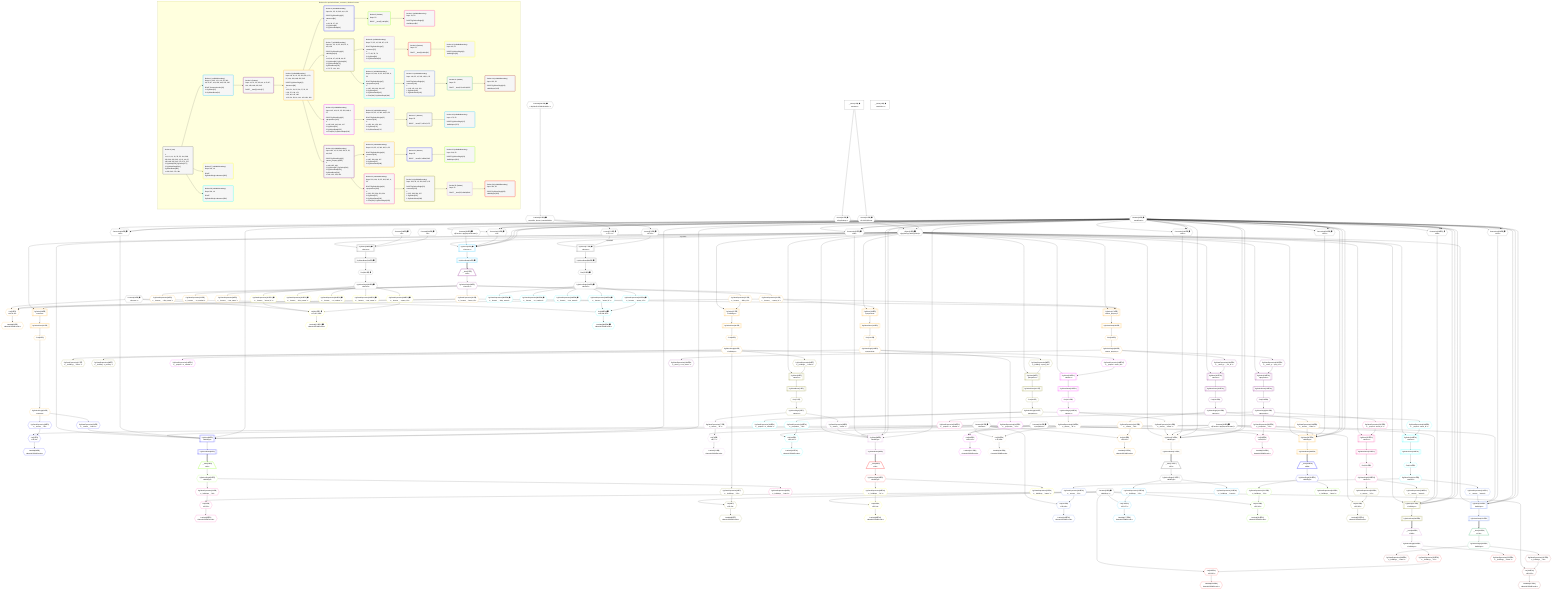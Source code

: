 %%{init: {'themeVariables': { 'fontSize': '12px'}}}%%
graph TD
    classDef path fill:#eee,stroke:#000,color:#000
    classDef plan fill:#fff,stroke-width:1px,color:#000
    classDef itemplan fill:#fff,stroke-width:2px,color:#000
    classDef unbatchedplan fill:#dff,stroke-width:1px,color:#000
    classDef sideeffectplan fill:#fcc,stroke-width:2px,color:#000
    classDef bucket fill:#f6f6f6,color:#000,stroke-width:2px,text-align:left


    %% plan dependencies
    Connection13{{"Connection[13∈0] ➊<br />ᐸ9ᐳ"}}:::plan
    Constant6{{"Constant[6∈0] ➊<br />ᐸundefinedᐳ"}}:::plan
    Constant6 & Constant6 & Constant6 --> Connection13
    Connection46{{"Connection[46∈0] ➊<br />ᐸ42ᐳ"}}:::plan
    Constant6 & Constant6 & Constant6 --> Connection46
    Connection87{{"Connection[87∈0] ➊<br />ᐸ83ᐳ"}}:::plan
    Constant6 & Constant6 & Constant6 --> Connection87
    Connection128{{"Connection[128∈0] ➊<br />ᐸ124ᐳ"}}:::plan
    Constant6 & Constant6 & Constant6 --> Connection128
    Connection168{{"Connection[168∈0] ➊<br />ᐸ164ᐳ"}}:::plan
    Constant6 & Constant6 & Constant6 --> Connection168
    Connection205{{"Connection[205∈0] ➊<br />ᐸ201ᐳ"}}:::plan
    Constant6 & Constant6 & Constant6 --> Connection205
    Connection245{{"Connection[245∈0] ➊<br />ᐸ241ᐳ"}}:::plan
    Constant6 & Constant6 & Constant6 --> Connection245
    PgSelect258[["PgSelect[258∈0] ➊<br />ᐸhousesᐳ"]]:::plan
    Object12{{"Object[12∈0] ➊<br />ᐸ{pgSettings,withPgClient}ᐳ"}}:::plan
    Constant298{{"Constant[298∈0] ➊<br />ᐸ2ᐳ"}}:::plan
    Constant299{{"Constant[299∈0] ➊<br />ᐸ3ᐳ"}}:::plan
    Object12 & Constant298 & Constant299 --> PgSelect258
    PgSelect277[["PgSelect[277∈0] ➊<br />ᐸhousesᐳ"]]:::plan
    Access273{{"Access[273∈0] ➊<br />ᐸ272.1ᐳ"}}:::plan
    Access275{{"Access[275∈0] ➊<br />ᐸ272.2ᐳ"}}:::plan
    Object12 -->|rejectNull| PgSelect277
    Access273 -->|rejectNull| PgSelect277
    Access275 --> PgSelect277
    Access10{{"Access[10∈0] ➊<br />ᐸ2.pgSettingsᐳ"}}:::plan
    Access11{{"Access[11∈0] ➊<br />ᐸ2.withPgClientᐳ"}}:::plan
    Access10 & Access11 --> Object12
    __Value2["__Value[2∈0] ➊<br />ᐸcontextᐳ"]:::plan
    __Value2 --> Access10
    __Value2 --> Access11
    First260{{"First[260∈0] ➊"}}:::plan
    PgSelectRows261[["PgSelectRows[261∈0] ➊"]]:::plan
    PgSelectRows261 --> First260
    PgSelect258 --> PgSelectRows261
    PgSelectSingle262{{"PgSelectSingle[262∈0] ➊<br />ᐸhousesᐳ"}}:::plan
    First260 --> PgSelectSingle262
    Lambda272{{"Lambda[272∈0] ➊<br />ᐸspecifier_House_base64JSONᐳ"}}:::plan
    Constant300{{"Constant[300∈0] ➊<br />ᐸ'WyJob3VzZXMiLDIsM10='ᐳ"}}:::plan
    Constant300 --> Lambda272
    Lambda272 --> Access273
    Lambda272 --> Access275
    First279{{"First[279∈0] ➊"}}:::plan
    PgSelectRows280[["PgSelectRows[280∈0] ➊"]]:::plan
    PgSelectRows280 --> First279
    PgSelect277 --> PgSelectRows280
    PgSelectSingle281{{"PgSelectSingle[281∈0] ➊<br />ᐸhousesᐳ"}}:::plan
    First279 --> PgSelectSingle281
    __Value4["__Value[4∈0] ➊<br />ᐸrootValueᐳ"]:::plan
    Constant19{{"Constant[19∈0] ➊<br />ᐸ'houses'ᐳ"}}:::plan
    Constant35{{"Constant[35∈0] ➊<br />ᐸ'streets'ᐳ"}}:::plan
    Constant52{{"Constant[52∈0] ➊<br />ᐸ'buildings'ᐳ"}}:::plan
    Constant104{{"Constant[104∈0] ➊<br />ᐸ'properties'ᐳ"}}:::plan
    Constant302{{"Constant[302∈0] ➊<br />ᐸ[Function: applyInputConstant]ᐳ"}}:::plan
    Constant303{{"Constant[303∈0] ➊<br />ᐸ[Function: applyInputConstant]ᐳ"}}:::plan
    PgSelect15[["PgSelect[15∈1] ➊<br />ᐸhousesᐳ"]]:::plan
    Object12 & Constant302 & Connection13 & Constant6 & Constant6 & Constant6 --> PgSelect15
    PgSelectRows16[["PgSelectRows[16∈1] ➊"]]:::plan
    PgSelect15 --> PgSelectRows16
    __Item17[/"__Item[17∈2]<br />ᐸ16ᐳ"\]:::itemplan
    PgSelectRows16 ==> __Item17
    PgSelectSingle18{{"PgSelectSingle[18∈2]<br />ᐸhousesᐳ"}}:::plan
    __Item17 --> PgSelectSingle18
    List22{{"List[22∈3]<br />ᐸ19,20,21ᐳ"}}:::plan
    PgClassExpression20{{"PgClassExpression[20∈3]<br />ᐸ__houses__.”street_id”ᐳ"}}:::plan
    PgClassExpression21{{"PgClassExpression[21∈3]<br />ᐸ__houses__...operty_id”ᐳ"}}:::plan
    Constant19 & PgClassExpression20 & PgClassExpression21 --> List22
    PgSelect179[["PgSelect[179∈3]<br />ᐸstreet_propertyᐳ"]]:::plan
    Object12 & PgClassExpression20 & PgClassExpression21 --> PgSelect179
    PgSelect28[["PgSelect[28∈3]<br />ᐸstreetsᐳ"]]:::plan
    Object12 & PgClassExpression20 --> PgSelect28
    PgSelect57[["PgSelect[57∈3]<br />ᐸbuildingsᐳ"]]:::plan
    PgClassExpression27{{"PgClassExpression[27∈3]<br />ᐸ__houses__...ilding_id”ᐳ"}}:::plan
    Object12 & PgClassExpression27 --> PgSelect57
    PgSelect139[["PgSelect[139∈3]<br />ᐸpropertiesᐳ"]]:::plan
    Object12 & PgClassExpression21 --> PgSelect139
    PgSelectSingle18 --> PgClassExpression20
    PgSelectSingle18 --> PgClassExpression21
    Lambda23{{"Lambda[23∈3]<br />ᐸbase64JSONEncodeᐳ"}}:::plan
    List22 --> Lambda23
    PgClassExpression24{{"PgClassExpression[24∈3]<br />ᐸ__houses__...ding_name”ᐳ"}}:::plan
    PgSelectSingle18 --> PgClassExpression24
    PgClassExpression25{{"PgClassExpression[25∈3]<br />ᐸ__houses__...or_number”ᐳ"}}:::plan
    PgSelectSingle18 --> PgClassExpression25
    PgClassExpression26{{"PgClassExpression[26∈3]<br />ᐸ__houses__...reet_name”ᐳ"}}:::plan
    PgSelectSingle18 --> PgClassExpression26
    PgSelectSingle18 --> PgClassExpression27
    First32{{"First[32∈3]"}}:::plan
    PgSelectRows33[["PgSelectRows[33∈3]"]]:::plan
    PgSelectRows33 --> First32
    PgSelect28 --> PgSelectRows33
    PgSelectSingle34{{"PgSelectSingle[34∈3]<br />ᐸstreetsᐳ"}}:::plan
    First32 --> PgSelectSingle34
    First59{{"First[59∈3]"}}:::plan
    PgSelectRows60[["PgSelectRows[60∈3]"]]:::plan
    PgSelectRows60 --> First59
    PgSelect57 --> PgSelectRows60
    PgSelectSingle61{{"PgSelectSingle[61∈3]<br />ᐸbuildingsᐳ"}}:::plan
    First59 --> PgSelectSingle61
    First141{{"First[141∈3]"}}:::plan
    PgSelectRows142[["PgSelectRows[142∈3]"]]:::plan
    PgSelectRows142 --> First141
    PgSelect139 --> PgSelectRows142
    PgSelectSingle143{{"PgSelectSingle[143∈3]<br />ᐸpropertiesᐳ"}}:::plan
    First141 --> PgSelectSingle143
    First181{{"First[181∈3]"}}:::plan
    PgSelectRows182[["PgSelectRows[182∈3]"]]:::plan
    PgSelectRows182 --> First181
    PgSelect179 --> PgSelectRows182
    PgSelectSingle183{{"PgSelectSingle[183∈3]<br />ᐸstreet_propertyᐳ"}}:::plan
    First181 --> PgSelectSingle183
    PgSelect48[["PgSelect[48∈4]<br />ᐸbuildingsᐳ"]]:::plan
    PgClassExpression39{{"PgClassExpression[39∈4]<br />ᐸ__streets__.”name”ᐳ"}}:::plan
    Object12 & PgClassExpression39 & Constant303 & Connection46 & Constant6 & Constant6 & Constant6 --> PgSelect48
    List37{{"List[37∈4]<br />ᐸ35,36ᐳ"}}:::plan
    PgClassExpression36{{"PgClassExpression[36∈4]<br />ᐸ__streets__.”id”ᐳ"}}:::plan
    Constant35 & PgClassExpression36 --> List37
    PgSelectSingle34 --> PgClassExpression36
    Lambda38{{"Lambda[38∈4]<br />ᐸbase64JSONEncodeᐳ"}}:::plan
    List37 --> Lambda38
    PgSelectSingle34 --> PgClassExpression39
    PgSelectRows49[["PgSelectRows[49∈4]"]]:::plan
    PgSelect48 --> PgSelectRows49
    __Item50[/"__Item[50∈5]<br />ᐸ49ᐳ"\]:::itemplan
    PgSelectRows49 ==> __Item50
    PgSelectSingle51{{"PgSelectSingle[51∈5]<br />ᐸbuildingsᐳ"}}:::plan
    __Item50 --> PgSelectSingle51
    List54{{"List[54∈6]<br />ᐸ52,53ᐳ"}}:::plan
    PgClassExpression53{{"PgClassExpression[53∈6]<br />ᐸ__buildings__.”id”ᐳ"}}:::plan
    Constant52 & PgClassExpression53 --> List54
    PgSelectSingle51 --> PgClassExpression53
    Lambda55{{"Lambda[55∈6]<br />ᐸbase64JSONEncodeᐳ"}}:::plan
    List54 --> Lambda55
    PgClassExpression56{{"PgClassExpression[56∈6]<br />ᐸ__buildings__.”name”ᐳ"}}:::plan
    PgSelectSingle51 --> PgClassExpression56
    List64{{"List[64∈7]<br />ᐸ52,63ᐳ"}}:::plan
    PgClassExpression63{{"PgClassExpression[63∈7]<br />ᐸ__buildings__.”id”ᐳ"}}:::plan
    Constant52 & PgClassExpression63 --> List64
    PgSelect69[["PgSelect[69∈7]<br />ᐸstreetsᐳ"]]:::plan
    PgClassExpression66{{"PgClassExpression[66∈7]<br />ᐸ__buildings__.”name”ᐳ"}}:::plan
    Object12 & PgClassExpression66 --> PgSelect69
    PgSelect99[["PgSelect[99∈7]<br />ᐸpropertiesᐳ"]]:::plan
    PgClassExpression98{{"PgClassExpression[98∈7]<br />ᐸ__building...operty_id”ᐳ"}}:::plan
    Object12 & PgClassExpression98 --> PgSelect99
    PgSelectSingle61 --> PgClassExpression63
    Lambda65{{"Lambda[65∈7]<br />ᐸbase64JSONEncodeᐳ"}}:::plan
    List64 --> Lambda65
    PgSelectSingle61 --> PgClassExpression66
    PgClassExpression67{{"PgClassExpression[67∈7]<br />ᐸ__buildings__.”floors”ᐳ"}}:::plan
    PgSelectSingle61 --> PgClassExpression67
    PgClassExpression68{{"PgClassExpression[68∈7]<br />ᐸ__building...s_primary”ᐳ"}}:::plan
    PgSelectSingle61 --> PgClassExpression68
    First73{{"First[73∈7]"}}:::plan
    PgSelectRows74[["PgSelectRows[74∈7]"]]:::plan
    PgSelectRows74 --> First73
    PgSelect69 --> PgSelectRows74
    PgSelectSingle75{{"PgSelectSingle[75∈7]<br />ᐸstreetsᐳ"}}:::plan
    First73 --> PgSelectSingle75
    PgSelectSingle61 --> PgClassExpression98
    First101{{"First[101∈7]"}}:::plan
    PgSelectRows102[["PgSelectRows[102∈7]"]]:::plan
    PgSelectRows102 --> First101
    PgSelect99 --> PgSelectRows102
    PgSelectSingle103{{"PgSelectSingle[103∈7]<br />ᐸpropertiesᐳ"}}:::plan
    First101 --> PgSelectSingle103
    PgSelect89[["PgSelect[89∈8]<br />ᐸbuildingsᐳ"]]:::plan
    PgClassExpression80{{"PgClassExpression[80∈8]<br />ᐸ__streets__.”name”ᐳ"}}:::plan
    Object12 & PgClassExpression80 & Constant303 & Connection87 & Constant6 & Constant6 & Constant6 --> PgSelect89
    List78{{"List[78∈8]<br />ᐸ35,77ᐳ"}}:::plan
    PgClassExpression77{{"PgClassExpression[77∈8]<br />ᐸ__streets__.”id”ᐳ"}}:::plan
    Constant35 & PgClassExpression77 --> List78
    PgSelectSingle75 --> PgClassExpression77
    Lambda79{{"Lambda[79∈8]<br />ᐸbase64JSONEncodeᐳ"}}:::plan
    List78 --> Lambda79
    PgSelectSingle75 --> PgClassExpression80
    PgSelectRows90[["PgSelectRows[90∈8]"]]:::plan
    PgSelect89 --> PgSelectRows90
    __Item91[/"__Item[91∈9]<br />ᐸ90ᐳ"\]:::itemplan
    PgSelectRows90 ==> __Item91
    PgSelectSingle92{{"PgSelectSingle[92∈9]<br />ᐸbuildingsᐳ"}}:::plan
    __Item91 --> PgSelectSingle92
    List95{{"List[95∈10]<br />ᐸ52,94ᐳ"}}:::plan
    PgClassExpression94{{"PgClassExpression[94∈10]<br />ᐸ__buildings__.”id”ᐳ"}}:::plan
    Constant52 & PgClassExpression94 --> List95
    PgSelectSingle92 --> PgClassExpression94
    Lambda96{{"Lambda[96∈10]<br />ᐸbase64JSONEncodeᐳ"}}:::plan
    List95 --> Lambda96
    PgClassExpression97{{"PgClassExpression[97∈10]<br />ᐸ__buildings__.”name”ᐳ"}}:::plan
    PgSelectSingle92 --> PgClassExpression97
    List106{{"List[106∈11]<br />ᐸ104,105ᐳ"}}:::plan
    PgClassExpression105{{"PgClassExpression[105∈11]<br />ᐸ__properties__.”id”ᐳ"}}:::plan
    Constant104 & PgClassExpression105 --> List106
    PgSelect110[["PgSelect[110∈11]<br />ᐸstreetsᐳ"]]:::plan
    PgClassExpression108{{"PgClassExpression[108∈11]<br />ᐸ__properti...street_id”ᐳ"}}:::plan
    Object12 & PgClassExpression108 --> PgSelect110
    PgSelectSingle103 --> PgClassExpression105
    Lambda107{{"Lambda[107∈11]<br />ᐸbase64JSONEncodeᐳ"}}:::plan
    List106 --> Lambda107
    PgSelectSingle103 --> PgClassExpression108
    PgClassExpression109{{"PgClassExpression[109∈11]<br />ᐸ__properti...or_number”ᐳ"}}:::plan
    PgSelectSingle103 --> PgClassExpression109
    First114{{"First[114∈11]"}}:::plan
    PgSelectRows115[["PgSelectRows[115∈11]"]]:::plan
    PgSelectRows115 --> First114
    PgSelect110 --> PgSelectRows115
    PgSelectSingle116{{"PgSelectSingle[116∈11]<br />ᐸstreetsᐳ"}}:::plan
    First114 --> PgSelectSingle116
    PgSelect130[["PgSelect[130∈12]<br />ᐸbuildingsᐳ"]]:::plan
    PgClassExpression121{{"PgClassExpression[121∈12]<br />ᐸ__streets__.”name”ᐳ"}}:::plan
    Object12 & PgClassExpression121 & Constant303 & Connection128 & Constant6 & Constant6 & Constant6 --> PgSelect130
    List119{{"List[119∈12]<br />ᐸ35,118ᐳ"}}:::plan
    PgClassExpression118{{"PgClassExpression[118∈12]<br />ᐸ__streets__.”id”ᐳ"}}:::plan
    Constant35 & PgClassExpression118 --> List119
    PgSelectSingle116 --> PgClassExpression118
    Lambda120{{"Lambda[120∈12]<br />ᐸbase64JSONEncodeᐳ"}}:::plan
    List119 --> Lambda120
    PgSelectSingle116 --> PgClassExpression121
    PgSelectRows131[["PgSelectRows[131∈12]"]]:::plan
    PgSelect130 --> PgSelectRows131
    __Item132[/"__Item[132∈13]<br />ᐸ131ᐳ"\]:::itemplan
    PgSelectRows131 ==> __Item132
    PgSelectSingle133{{"PgSelectSingle[133∈13]<br />ᐸbuildingsᐳ"}}:::plan
    __Item132 --> PgSelectSingle133
    List136{{"List[136∈14]<br />ᐸ52,135ᐳ"}}:::plan
    PgClassExpression135{{"PgClassExpression[135∈14]<br />ᐸ__buildings__.”id”ᐳ"}}:::plan
    Constant52 & PgClassExpression135 --> List136
    PgSelectSingle133 --> PgClassExpression135
    Lambda137{{"Lambda[137∈14]<br />ᐸbase64JSONEncodeᐳ"}}:::plan
    List136 --> Lambda137
    PgClassExpression138{{"PgClassExpression[138∈14]<br />ᐸ__buildings__.”name”ᐳ"}}:::plan
    PgSelectSingle133 --> PgClassExpression138
    List146{{"List[146∈15]<br />ᐸ104,145ᐳ"}}:::plan
    PgClassExpression145{{"PgClassExpression[145∈15]<br />ᐸ__properties__.”id”ᐳ"}}:::plan
    Constant104 & PgClassExpression145 --> List146
    PgSelect150[["PgSelect[150∈15]<br />ᐸstreetsᐳ"]]:::plan
    PgClassExpression148{{"PgClassExpression[148∈15]<br />ᐸ__properti...street_id”ᐳ"}}:::plan
    Object12 & PgClassExpression148 --> PgSelect150
    PgSelectSingle143 --> PgClassExpression145
    Lambda147{{"Lambda[147∈15]<br />ᐸbase64JSONEncodeᐳ"}}:::plan
    List146 --> Lambda147
    PgSelectSingle143 --> PgClassExpression148
    PgClassExpression149{{"PgClassExpression[149∈15]<br />ᐸ__properti...or_number”ᐳ"}}:::plan
    PgSelectSingle143 --> PgClassExpression149
    First154{{"First[154∈15]"}}:::plan
    PgSelectRows155[["PgSelectRows[155∈15]"]]:::plan
    PgSelectRows155 --> First154
    PgSelect150 --> PgSelectRows155
    PgSelectSingle156{{"PgSelectSingle[156∈15]<br />ᐸstreetsᐳ"}}:::plan
    First154 --> PgSelectSingle156
    PgSelect170[["PgSelect[170∈16]<br />ᐸbuildingsᐳ"]]:::plan
    PgClassExpression161{{"PgClassExpression[161∈16]<br />ᐸ__streets__.”name”ᐳ"}}:::plan
    Object12 & PgClassExpression161 & Constant303 & Connection168 & Constant6 & Constant6 & Constant6 --> PgSelect170
    List159{{"List[159∈16]<br />ᐸ35,158ᐳ"}}:::plan
    PgClassExpression158{{"PgClassExpression[158∈16]<br />ᐸ__streets__.”id”ᐳ"}}:::plan
    Constant35 & PgClassExpression158 --> List159
    PgSelectSingle156 --> PgClassExpression158
    Lambda160{{"Lambda[160∈16]<br />ᐸbase64JSONEncodeᐳ"}}:::plan
    List159 --> Lambda160
    PgSelectSingle156 --> PgClassExpression161
    PgSelectRows171[["PgSelectRows[171∈16]"]]:::plan
    PgSelect170 --> PgSelectRows171
    __Item172[/"__Item[172∈17]<br />ᐸ171ᐳ"\]:::itemplan
    PgSelectRows171 ==> __Item172
    PgSelectSingle173{{"PgSelectSingle[173∈17]<br />ᐸbuildingsᐳ"}}:::plan
    __Item172 --> PgSelectSingle173
    List176{{"List[176∈18]<br />ᐸ52,175ᐳ"}}:::plan
    PgClassExpression175{{"PgClassExpression[175∈18]<br />ᐸ__buildings__.”id”ᐳ"}}:::plan
    Constant52 & PgClassExpression175 --> List176
    PgSelectSingle173 --> PgClassExpression175
    Lambda177{{"Lambda[177∈18]<br />ᐸbase64JSONEncodeᐳ"}}:::plan
    List176 --> Lambda177
    PgClassExpression178{{"PgClassExpression[178∈18]<br />ᐸ__buildings__.”name”ᐳ"}}:::plan
    PgSelectSingle173 --> PgClassExpression178
    PgSelect187[["PgSelect[187∈19]<br />ᐸstreetsᐳ"]]:::plan
    PgClassExpression184{{"PgClassExpression[184∈19]<br />ᐸ__street_p..._.”str_id”ᐳ"}}:::plan
    Object12 & PgClassExpression184 --> PgSelect187
    PgSelect216[["PgSelect[216∈19]<br />ᐸpropertiesᐳ"]]:::plan
    PgClassExpression185{{"PgClassExpression[185∈19]<br />ᐸ__street_p....”prop_id”ᐳ"}}:::plan
    Object12 & PgClassExpression185 --> PgSelect216
    PgSelectSingle183 --> PgClassExpression184
    PgSelectSingle183 --> PgClassExpression185
    PgClassExpression186{{"PgClassExpression[186∈19]<br />ᐸ__street_p...ent_owner”ᐳ"}}:::plan
    PgSelectSingle183 --> PgClassExpression186
    First191{{"First[191∈19]"}}:::plan
    PgSelectRows192[["PgSelectRows[192∈19]"]]:::plan
    PgSelectRows192 --> First191
    PgSelect187 --> PgSelectRows192
    PgSelectSingle193{{"PgSelectSingle[193∈19]<br />ᐸstreetsᐳ"}}:::plan
    First191 --> PgSelectSingle193
    First218{{"First[218∈19]"}}:::plan
    PgSelectRows219[["PgSelectRows[219∈19]"]]:::plan
    PgSelectRows219 --> First218
    PgSelect216 --> PgSelectRows219
    PgSelectSingle220{{"PgSelectSingle[220∈19]<br />ᐸpropertiesᐳ"}}:::plan
    First218 --> PgSelectSingle220
    PgSelect207[["PgSelect[207∈20]<br />ᐸbuildingsᐳ"]]:::plan
    PgClassExpression198{{"PgClassExpression[198∈20]<br />ᐸ__streets__.”name”ᐳ"}}:::plan
    Object12 & PgClassExpression198 & Constant303 & Connection205 & Constant6 & Constant6 & Constant6 --> PgSelect207
    List196{{"List[196∈20]<br />ᐸ35,195ᐳ"}}:::plan
    PgClassExpression195{{"PgClassExpression[195∈20]<br />ᐸ__streets__.”id”ᐳ"}}:::plan
    Constant35 & PgClassExpression195 --> List196
    PgSelectSingle193 --> PgClassExpression195
    Lambda197{{"Lambda[197∈20]<br />ᐸbase64JSONEncodeᐳ"}}:::plan
    List196 --> Lambda197
    PgSelectSingle193 --> PgClassExpression198
    PgSelectRows208[["PgSelectRows[208∈20]"]]:::plan
    PgSelect207 --> PgSelectRows208
    __Item209[/"__Item[209∈21]<br />ᐸ208ᐳ"\]:::itemplan
    PgSelectRows208 ==> __Item209
    PgSelectSingle210{{"PgSelectSingle[210∈21]<br />ᐸbuildingsᐳ"}}:::plan
    __Item209 --> PgSelectSingle210
    List213{{"List[213∈22]<br />ᐸ52,212ᐳ"}}:::plan
    PgClassExpression212{{"PgClassExpression[212∈22]<br />ᐸ__buildings__.”id”ᐳ"}}:::plan
    Constant52 & PgClassExpression212 --> List213
    PgSelectSingle210 --> PgClassExpression212
    Lambda214{{"Lambda[214∈22]<br />ᐸbase64JSONEncodeᐳ"}}:::plan
    List213 --> Lambda214
    PgClassExpression215{{"PgClassExpression[215∈22]<br />ᐸ__buildings__.”name”ᐳ"}}:::plan
    PgSelectSingle210 --> PgClassExpression215
    List223{{"List[223∈23]<br />ᐸ104,222ᐳ"}}:::plan
    PgClassExpression222{{"PgClassExpression[222∈23]<br />ᐸ__properties__.”id”ᐳ"}}:::plan
    Constant104 & PgClassExpression222 --> List223
    PgSelect227[["PgSelect[227∈23]<br />ᐸstreetsᐳ"]]:::plan
    PgClassExpression225{{"PgClassExpression[225∈23]<br />ᐸ__properti...street_id”ᐳ"}}:::plan
    Object12 & PgClassExpression225 --> PgSelect227
    PgSelectSingle220 --> PgClassExpression222
    Lambda224{{"Lambda[224∈23]<br />ᐸbase64JSONEncodeᐳ"}}:::plan
    List223 --> Lambda224
    PgSelectSingle220 --> PgClassExpression225
    PgClassExpression226{{"PgClassExpression[226∈23]<br />ᐸ__properti...or_number”ᐳ"}}:::plan
    PgSelectSingle220 --> PgClassExpression226
    First231{{"First[231∈23]"}}:::plan
    PgSelectRows232[["PgSelectRows[232∈23]"]]:::plan
    PgSelectRows232 --> First231
    PgSelect227 --> PgSelectRows232
    PgSelectSingle233{{"PgSelectSingle[233∈23]<br />ᐸstreetsᐳ"}}:::plan
    First231 --> PgSelectSingle233
    PgSelect247[["PgSelect[247∈24]<br />ᐸbuildingsᐳ"]]:::plan
    PgClassExpression238{{"PgClassExpression[238∈24]<br />ᐸ__streets__.”name”ᐳ"}}:::plan
    Object12 & PgClassExpression238 & Constant303 & Connection245 & Constant6 & Constant6 & Constant6 --> PgSelect247
    List236{{"List[236∈24]<br />ᐸ35,235ᐳ"}}:::plan
    PgClassExpression235{{"PgClassExpression[235∈24]<br />ᐸ__streets__.”id”ᐳ"}}:::plan
    Constant35 & PgClassExpression235 --> List236
    PgSelectSingle233 --> PgClassExpression235
    Lambda237{{"Lambda[237∈24]<br />ᐸbase64JSONEncodeᐳ"}}:::plan
    List236 --> Lambda237
    PgSelectSingle233 --> PgClassExpression238
    PgSelectRows248[["PgSelectRows[248∈24]"]]:::plan
    PgSelect247 --> PgSelectRows248
    __Item249[/"__Item[249∈25]<br />ᐸ248ᐳ"\]:::itemplan
    PgSelectRows248 ==> __Item249
    PgSelectSingle250{{"PgSelectSingle[250∈25]<br />ᐸbuildingsᐳ"}}:::plan
    __Item249 --> PgSelectSingle250
    List253{{"List[253∈26]<br />ᐸ52,252ᐳ"}}:::plan
    PgClassExpression252{{"PgClassExpression[252∈26]<br />ᐸ__buildings__.”id”ᐳ"}}:::plan
    Constant52 & PgClassExpression252 --> List253
    PgSelectSingle250 --> PgClassExpression252
    Lambda254{{"Lambda[254∈26]<br />ᐸbase64JSONEncodeᐳ"}}:::plan
    List253 --> Lambda254
    PgClassExpression255{{"PgClassExpression[255∈26]<br />ᐸ__buildings__.”name”ᐳ"}}:::plan
    PgSelectSingle250 --> PgClassExpression255
    List269{{"List[269∈27] ➊<br />ᐸ19,267,268ᐳ"}}:::plan
    PgClassExpression267{{"PgClassExpression[267∈27] ➊<br />ᐸ__houses__.”street_id”ᐳ"}}:::plan
    PgClassExpression268{{"PgClassExpression[268∈27] ➊<br />ᐸ__houses__...operty_id”ᐳ"}}:::plan
    Constant19 & PgClassExpression267 & PgClassExpression268 --> List269
    PgClassExpression263{{"PgClassExpression[263∈27] ➊<br />ᐸ__houses__...ding_name”ᐳ"}}:::plan
    PgSelectSingle262 --> PgClassExpression263
    PgClassExpression264{{"PgClassExpression[264∈27] ➊<br />ᐸ__houses__...or_number”ᐳ"}}:::plan
    PgSelectSingle262 --> PgClassExpression264
    PgClassExpression265{{"PgClassExpression[265∈27] ➊<br />ᐸ__houses__...reet_name”ᐳ"}}:::plan
    PgSelectSingle262 --> PgClassExpression265
    PgSelectSingle262 --> PgClassExpression267
    PgSelectSingle262 --> PgClassExpression268
    Lambda270{{"Lambda[270∈27] ➊<br />ᐸbase64JSONEncodeᐳ"}}:::plan
    List269 --> Lambda270
    List288{{"List[288∈28] ➊<br />ᐸ19,286,287ᐳ"}}:::plan
    PgClassExpression286{{"PgClassExpression[286∈28] ➊<br />ᐸ__houses__.”street_id”ᐳ"}}:::plan
    PgClassExpression287{{"PgClassExpression[287∈28] ➊<br />ᐸ__houses__...operty_id”ᐳ"}}:::plan
    Constant19 & PgClassExpression286 & PgClassExpression287 --> List288
    PgClassExpression282{{"PgClassExpression[282∈28] ➊<br />ᐸ__houses__...ding_name”ᐳ"}}:::plan
    PgSelectSingle281 --> PgClassExpression282
    PgClassExpression283{{"PgClassExpression[283∈28] ➊<br />ᐸ__houses__...or_number”ᐳ"}}:::plan
    PgSelectSingle281 --> PgClassExpression283
    PgClassExpression284{{"PgClassExpression[284∈28] ➊<br />ᐸ__houses__...reet_name”ᐳ"}}:::plan
    PgSelectSingle281 --> PgClassExpression284
    PgSelectSingle281 --> PgClassExpression286
    PgSelectSingle281 --> PgClassExpression287
    Lambda289{{"Lambda[289∈28] ➊<br />ᐸbase64JSONEncodeᐳ"}}:::plan
    List288 --> Lambda289

    %% define steps

    subgraph "Buckets for queries/v4/smart_comment_relations.houses"
    Bucket0("Bucket 0 (root)<br /><br />1: <br />ᐳ: 6, 10, 11, 19, 35, 52, 104, 298, 299, 300, 302, 303, 12, 13, 46, 87, 128, 168, 205, 245, 272, 273, 275<br />2: PgSelect[258], PgSelect[277]<br />3: PgSelectRows[261], PgSelectRows[280]<br />ᐳ: 260, 262, 279, 281"):::bucket
    classDef bucket0 stroke:#696969
    class Bucket0,__Value2,__Value4,Constant6,Access10,Access11,Object12,Connection13,Constant19,Constant35,Connection46,Constant52,Connection87,Constant104,Connection128,Connection168,Connection205,Connection245,PgSelect258,First260,PgSelectRows261,PgSelectSingle262,Lambda272,Access273,Access275,PgSelect277,First279,PgSelectRows280,PgSelectSingle281,Constant298,Constant299,Constant300,Constant302,Constant303 bucket0
    Bucket1("Bucket 1 (nullableBoundary)<br />Deps: 12, 302, 13, 6, 19, 35, 303, 46, 52, 87, 104, 128, 168, 205, 245<br /><br />ROOT Connectionᐸ9ᐳ[13]<br />1: PgSelect[15]<br />2: PgSelectRows[16]"):::bucket
    classDef bucket1 stroke:#00bfff
    class Bucket1,PgSelect15,PgSelectRows16 bucket1
    Bucket2("Bucket 2 (listItem)<br />Deps: 19, 12, 35, 303, 46, 6, 52, 87, 104, 128, 168, 205, 245<br /><br />ROOT __Item{2}ᐸ16ᐳ[17]"):::bucket
    classDef bucket2 stroke:#7f007f
    class Bucket2,__Item17,PgSelectSingle18 bucket2
    Bucket3("Bucket 3 (nullableBoundary)<br />Deps: 18, 19, 12, 35, 303, 46, 6, 52, 87, 104, 128, 168, 205, 245<br /><br />ROOT PgSelectSingle{2}ᐸhousesᐳ[18]<br />1: <br />ᐳ: 20, 21, 24, 25, 26, 27, 22, 23<br />2: 28, 57, 139, 179<br />3: 33, 60, 142, 182<br />ᐳ: 32, 34, 59, 61, 141, 143, 181, 183"):::bucket
    classDef bucket3 stroke:#ffa500
    class Bucket3,PgClassExpression20,PgClassExpression21,List22,Lambda23,PgClassExpression24,PgClassExpression25,PgClassExpression26,PgClassExpression27,PgSelect28,First32,PgSelectRows33,PgSelectSingle34,PgSelect57,First59,PgSelectRows60,PgSelectSingle61,PgSelect139,First141,PgSelectRows142,PgSelectSingle143,PgSelect179,First181,PgSelectRows182,PgSelectSingle183 bucket3
    Bucket4("Bucket 4 (nullableBoundary)<br />Deps: 34, 35, 12, 303, 46, 6, 52<br /><br />ROOT PgSelectSingle{3}ᐸstreetsᐳ[34]<br />1: <br />ᐳ: 36, 39, 37, 38<br />2: PgSelect[48]<br />3: PgSelectRows[49]"):::bucket
    classDef bucket4 stroke:#0000ff
    class Bucket4,PgClassExpression36,List37,Lambda38,PgClassExpression39,PgSelect48,PgSelectRows49 bucket4
    Bucket5("Bucket 5 (listItem)<br />Deps: 52<br /><br />ROOT __Item{5}ᐸ49ᐳ[50]"):::bucket
    classDef bucket5 stroke:#7fff00
    class Bucket5,__Item50,PgSelectSingle51 bucket5
    Bucket6("Bucket 6 (nullableBoundary)<br />Deps: 51, 52<br /><br />ROOT PgSelectSingle{5}ᐸbuildingsᐳ[51]"):::bucket
    classDef bucket6 stroke:#ff1493
    class Bucket6,PgClassExpression53,List54,Lambda55,PgClassExpression56 bucket6
    Bucket7("Bucket 7 (nullableBoundary)<br />Deps: 61, 52, 12, 35, 303, 87, 6, 104, 128<br /><br />ROOT PgSelectSingle{3}ᐸbuildingsᐳ[61]<br />1: <br />ᐳ: 63, 66, 67, 68, 98, 64, 65<br />2: PgSelect[69], PgSelect[99]<br />3: PgSelectRows[74], PgSelectRows[102]<br />ᐳ: 73, 75, 101, 103"):::bucket
    classDef bucket7 stroke:#808000
    class Bucket7,PgClassExpression63,List64,Lambda65,PgClassExpression66,PgClassExpression67,PgClassExpression68,PgSelect69,First73,PgSelectRows74,PgSelectSingle75,PgClassExpression98,PgSelect99,First101,PgSelectRows102,PgSelectSingle103 bucket7
    Bucket8("Bucket 8 (nullableBoundary)<br />Deps: 75, 35, 12, 303, 87, 6, 52<br /><br />ROOT PgSelectSingle{7}ᐸstreetsᐳ[75]<br />1: <br />ᐳ: 77, 80, 78, 79<br />2: PgSelect[89]<br />3: PgSelectRows[90]"):::bucket
    classDef bucket8 stroke:#dda0dd
    class Bucket8,PgClassExpression77,List78,Lambda79,PgClassExpression80,PgSelect89,PgSelectRows90 bucket8
    Bucket9("Bucket 9 (listItem)<br />Deps: 52<br /><br />ROOT __Item{9}ᐸ90ᐳ[91]"):::bucket
    classDef bucket9 stroke:#ff0000
    class Bucket9,__Item91,PgSelectSingle92 bucket9
    Bucket10("Bucket 10 (nullableBoundary)<br />Deps: 92, 52<br /><br />ROOT PgSelectSingle{9}ᐸbuildingsᐳ[92]"):::bucket
    classDef bucket10 stroke:#ffff00
    class Bucket10,PgClassExpression94,List95,Lambda96,PgClassExpression97 bucket10
    Bucket11("Bucket 11 (nullableBoundary)<br />Deps: 103, 104, 12, 35, 303, 128, 6, 52<br /><br />ROOT PgSelectSingle{7}ᐸpropertiesᐳ[103]<br />1: <br />ᐳ: 105, 108, 109, 106, 107<br />2: PgSelect[110]<br />3: PgSelectRows[115]<br />ᐳ: First[114], PgSelectSingle[116]"):::bucket
    classDef bucket11 stroke:#00ffff
    class Bucket11,PgClassExpression105,List106,Lambda107,PgClassExpression108,PgClassExpression109,PgSelect110,First114,PgSelectRows115,PgSelectSingle116 bucket11
    Bucket12("Bucket 12 (nullableBoundary)<br />Deps: 116, 35, 12, 303, 128, 6, 52<br /><br />ROOT PgSelectSingle{11}ᐸstreetsᐳ[116]<br />1: <br />ᐳ: 118, 121, 119, 120<br />2: PgSelect[130]<br />3: PgSelectRows[131]"):::bucket
    classDef bucket12 stroke:#4169e1
    class Bucket12,PgClassExpression118,List119,Lambda120,PgClassExpression121,PgSelect130,PgSelectRows131 bucket12
    Bucket13("Bucket 13 (listItem)<br />Deps: 52<br /><br />ROOT __Item{13}ᐸ131ᐳ[132]"):::bucket
    classDef bucket13 stroke:#3cb371
    class Bucket13,__Item132,PgSelectSingle133 bucket13
    Bucket14("Bucket 14 (nullableBoundary)<br />Deps: 133, 52<br /><br />ROOT PgSelectSingle{13}ᐸbuildingsᐳ[133]"):::bucket
    classDef bucket14 stroke:#a52a2a
    class Bucket14,PgClassExpression135,List136,Lambda137,PgClassExpression138 bucket14
    Bucket15("Bucket 15 (nullableBoundary)<br />Deps: 143, 104, 12, 35, 303, 168, 6, 52<br /><br />ROOT PgSelectSingle{3}ᐸpropertiesᐳ[143]<br />1: <br />ᐳ: 145, 148, 149, 146, 147<br />2: PgSelect[150]<br />3: PgSelectRows[155]<br />ᐳ: First[154], PgSelectSingle[156]"):::bucket
    classDef bucket15 stroke:#ff00ff
    class Bucket15,PgClassExpression145,List146,Lambda147,PgClassExpression148,PgClassExpression149,PgSelect150,First154,PgSelectRows155,PgSelectSingle156 bucket15
    Bucket16("Bucket 16 (nullableBoundary)<br />Deps: 156, 35, 12, 303, 168, 6, 52<br /><br />ROOT PgSelectSingle{15}ᐸstreetsᐳ[156]<br />1: <br />ᐳ: 158, 161, 159, 160<br />2: PgSelect[170]<br />3: PgSelectRows[171]"):::bucket
    classDef bucket16 stroke:#f5deb3
    class Bucket16,PgClassExpression158,List159,Lambda160,PgClassExpression161,PgSelect170,PgSelectRows171 bucket16
    Bucket17("Bucket 17 (listItem)<br />Deps: 52<br /><br />ROOT __Item{17}ᐸ171ᐳ[172]"):::bucket
    classDef bucket17 stroke:#696969
    class Bucket17,__Item172,PgSelectSingle173 bucket17
    Bucket18("Bucket 18 (nullableBoundary)<br />Deps: 173, 52<br /><br />ROOT PgSelectSingle{17}ᐸbuildingsᐳ[173]"):::bucket
    classDef bucket18 stroke:#00bfff
    class Bucket18,PgClassExpression175,List176,Lambda177,PgClassExpression178 bucket18
    Bucket19("Bucket 19 (nullableBoundary)<br />Deps: 183, 12, 35, 303, 205, 6, 52, 104, 245<br /><br />ROOT PgSelectSingle{3}ᐸstreet_propertyᐳ[183]<br />1: <br />ᐳ: 184, 185, 186<br />2: PgSelect[187], PgSelect[216]<br />3: PgSelectRows[192], PgSelectRows[219]<br />ᐳ: 191, 193, 218, 220"):::bucket
    classDef bucket19 stroke:#7f007f
    class Bucket19,PgClassExpression184,PgClassExpression185,PgClassExpression186,PgSelect187,First191,PgSelectRows192,PgSelectSingle193,PgSelect216,First218,PgSelectRows219,PgSelectSingle220 bucket19
    Bucket20("Bucket 20 (nullableBoundary)<br />Deps: 193, 35, 12, 303, 205, 6, 52<br /><br />ROOT PgSelectSingle{19}ᐸstreetsᐳ[193]<br />1: <br />ᐳ: 195, 198, 196, 197<br />2: PgSelect[207]<br />3: PgSelectRows[208]"):::bucket
    classDef bucket20 stroke:#ffa500
    class Bucket20,PgClassExpression195,List196,Lambda197,PgClassExpression198,PgSelect207,PgSelectRows208 bucket20
    Bucket21("Bucket 21 (listItem)<br />Deps: 52<br /><br />ROOT __Item{21}ᐸ208ᐳ[209]"):::bucket
    classDef bucket21 stroke:#0000ff
    class Bucket21,__Item209,PgSelectSingle210 bucket21
    Bucket22("Bucket 22 (nullableBoundary)<br />Deps: 210, 52<br /><br />ROOT PgSelectSingle{21}ᐸbuildingsᐳ[210]"):::bucket
    classDef bucket22 stroke:#7fff00
    class Bucket22,PgClassExpression212,List213,Lambda214,PgClassExpression215 bucket22
    Bucket23("Bucket 23 (nullableBoundary)<br />Deps: 220, 104, 12, 35, 303, 245, 6, 52<br /><br />ROOT PgSelectSingle{19}ᐸpropertiesᐳ[220]<br />1: <br />ᐳ: 222, 225, 226, 223, 224<br />2: PgSelect[227]<br />3: PgSelectRows[232]<br />ᐳ: First[231], PgSelectSingle[233]"):::bucket
    classDef bucket23 stroke:#ff1493
    class Bucket23,PgClassExpression222,List223,Lambda224,PgClassExpression225,PgClassExpression226,PgSelect227,First231,PgSelectRows232,PgSelectSingle233 bucket23
    Bucket24("Bucket 24 (nullableBoundary)<br />Deps: 233, 35, 12, 303, 245, 6, 52<br /><br />ROOT PgSelectSingle{23}ᐸstreetsᐳ[233]<br />1: <br />ᐳ: 235, 238, 236, 237<br />2: PgSelect[247]<br />3: PgSelectRows[248]"):::bucket
    classDef bucket24 stroke:#808000
    class Bucket24,PgClassExpression235,List236,Lambda237,PgClassExpression238,PgSelect247,PgSelectRows248 bucket24
    Bucket25("Bucket 25 (listItem)<br />Deps: 52<br /><br />ROOT __Item{25}ᐸ248ᐳ[249]"):::bucket
    classDef bucket25 stroke:#dda0dd
    class Bucket25,__Item249,PgSelectSingle250 bucket25
    Bucket26("Bucket 26 (nullableBoundary)<br />Deps: 250, 52<br /><br />ROOT PgSelectSingle{25}ᐸbuildingsᐳ[250]"):::bucket
    classDef bucket26 stroke:#ff0000
    class Bucket26,PgClassExpression252,List253,Lambda254,PgClassExpression255 bucket26
    Bucket27("Bucket 27 (nullableBoundary)<br />Deps: 262, 19<br /><br />ROOT PgSelectSingleᐸhousesᐳ[262]"):::bucket
    classDef bucket27 stroke:#ffff00
    class Bucket27,PgClassExpression263,PgClassExpression264,PgClassExpression265,PgClassExpression267,PgClassExpression268,List269,Lambda270 bucket27
    Bucket28("Bucket 28 (nullableBoundary)<br />Deps: 281, 19<br /><br />ROOT PgSelectSingleᐸhousesᐳ[281]"):::bucket
    classDef bucket28 stroke:#00ffff
    class Bucket28,PgClassExpression282,PgClassExpression283,PgClassExpression284,PgClassExpression286,PgClassExpression287,List288,Lambda289 bucket28
    Bucket0 --> Bucket1 & Bucket27 & Bucket28
    Bucket1 --> Bucket2
    Bucket2 --> Bucket3
    Bucket3 --> Bucket4 & Bucket7 & Bucket15 & Bucket19
    Bucket4 --> Bucket5
    Bucket5 --> Bucket6
    Bucket7 --> Bucket8 & Bucket11
    Bucket8 --> Bucket9
    Bucket9 --> Bucket10
    Bucket11 --> Bucket12
    Bucket12 --> Bucket13
    Bucket13 --> Bucket14
    Bucket15 --> Bucket16
    Bucket16 --> Bucket17
    Bucket17 --> Bucket18
    Bucket19 --> Bucket20 & Bucket23
    Bucket20 --> Bucket21
    Bucket21 --> Bucket22
    Bucket23 --> Bucket24
    Bucket24 --> Bucket25
    Bucket25 --> Bucket26
    end